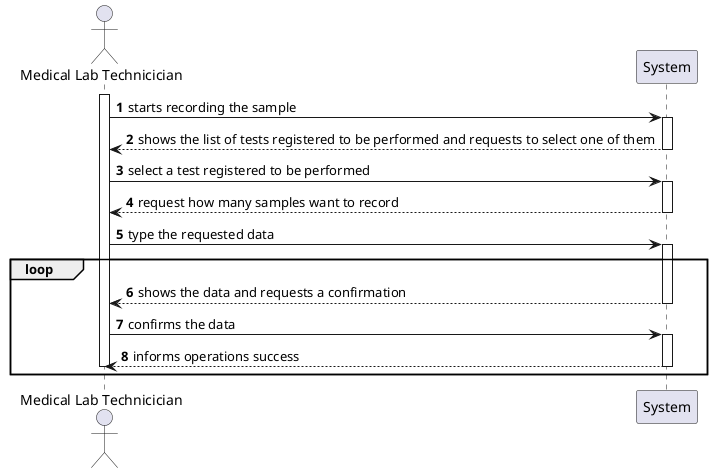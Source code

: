 @startuml
Actor "Medical Lab Technicician" as MLT
participant "System" as sys



autonumber

activate MLT
MLT->sys : starts recording the sample 

activate sys

sys-->MLT : shows the list of tests registered to be performed and requests to select one of them
deactivate sys

MLT->sys : select a test registered to be performed
activate sys

sys-->MLT : request how many samples want to record

deactivate sys

MLT -> sys : type the requested data
loop
activate sys

sys-->MLT : shows the data and requests a confirmation
deactivate sys
MLT->sys : confirms the data 
activate sys

sys-->MLT : informs operations success 
deactivate sys
deactivate MLT
end
@enduml